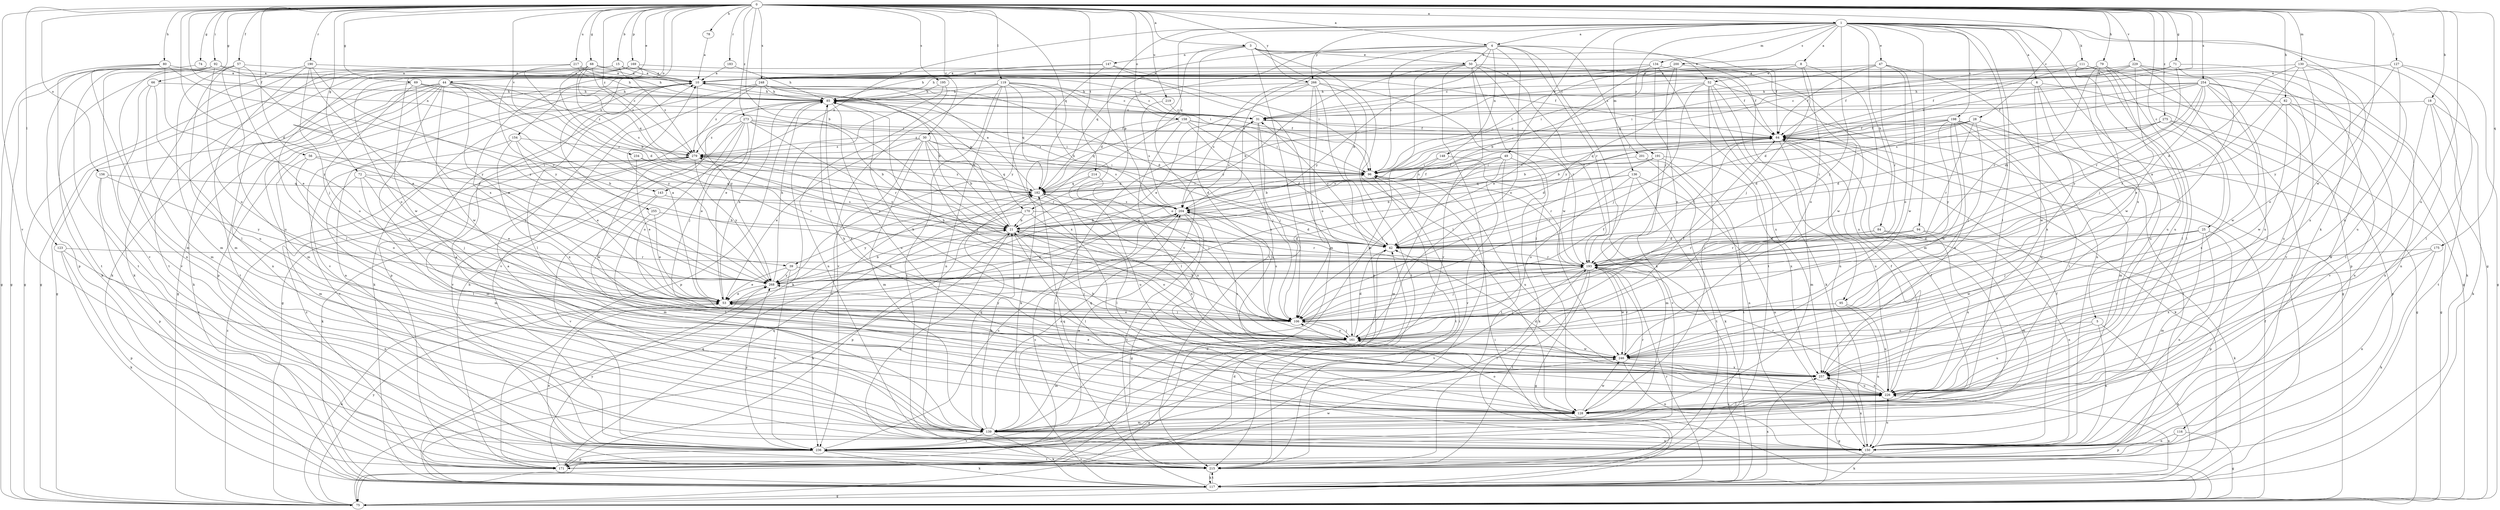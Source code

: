 strict digraph  {
0;
1;
3;
4;
5;
6;
8;
10;
15;
18;
21;
25;
28;
30;
31;
39;
42;
44;
47;
49;
50;
52;
53;
56;
57;
64;
66;
68;
69;
71;
72;
74;
75;
78;
79;
80;
82;
84;
85;
92;
94;
95;
96;
106;
111;
116;
117;
119;
123;
127;
128;
130;
134;
136;
139;
143;
147;
148;
150;
154;
156;
158;
161;
169;
170;
171;
175;
182;
183;
190;
191;
193;
195;
198;
200;
201;
204;
214;
215;
217;
219;
226;
229;
234;
236;
246;
248;
254;
255;
257;
266;
268;
273;
275;
279;
0 -> 1  [label=a];
0 -> 3  [label=a];
0 -> 4  [label=a];
0 -> 15  [label=b];
0 -> 18  [label=b];
0 -> 21  [label=b];
0 -> 25  [label=c];
0 -> 28  [label=c];
0 -> 30  [label=c];
0 -> 39  [label=d];
0 -> 44  [label=e];
0 -> 56  [label=f];
0 -> 57  [label=f];
0 -> 64  [label=f];
0 -> 66  [label=g];
0 -> 68  [label=g];
0 -> 69  [label=g];
0 -> 71  [label=g];
0 -> 72  [label=g];
0 -> 74  [label=g];
0 -> 78  [label=h];
0 -> 79  [label=h];
0 -> 80  [label=h];
0 -> 82  [label=h];
0 -> 92  [label=i];
0 -> 119  [label=l];
0 -> 123  [label=l];
0 -> 127  [label=l];
0 -> 130  [label=m];
0 -> 143  [label=n];
0 -> 154  [label=o];
0 -> 156  [label=o];
0 -> 158  [label=o];
0 -> 169  [label=p];
0 -> 175  [label=q];
0 -> 182  [label=q];
0 -> 183  [label=r];
0 -> 190  [label=r];
0 -> 195  [label=s];
0 -> 214  [label=t];
0 -> 217  [label=u];
0 -> 219  [label=u];
0 -> 226  [label=u];
0 -> 229  [label=v];
0 -> 234  [label=v];
0 -> 236  [label=v];
0 -> 246  [label=w];
0 -> 248  [label=x];
0 -> 254  [label=x];
0 -> 255  [label=x];
0 -> 266  [label=y];
0 -> 273  [label=z];
0 -> 275  [label=z];
0 -> 279  [label=z];
1 -> 4  [label=a];
1 -> 5  [label=a];
1 -> 6  [label=a];
1 -> 8  [label=a];
1 -> 39  [label=d];
1 -> 47  [label=e];
1 -> 49  [label=e];
1 -> 75  [label=g];
1 -> 84  [label=h];
1 -> 94  [label=i];
1 -> 95  [label=i];
1 -> 106  [label=j];
1 -> 111  [label=k];
1 -> 116  [label=k];
1 -> 128  [label=l];
1 -> 134  [label=m];
1 -> 136  [label=m];
1 -> 143  [label=n];
1 -> 182  [label=q];
1 -> 191  [label=r];
1 -> 198  [label=s];
1 -> 200  [label=s];
1 -> 257  [label=x];
1 -> 266  [label=y];
3 -> 42  [label=d];
3 -> 50  [label=e];
3 -> 64  [label=f];
3 -> 95  [label=i];
3 -> 106  [label=j];
3 -> 128  [label=l];
3 -> 147  [label=n];
3 -> 215  [label=t];
3 -> 236  [label=v];
4 -> 50  [label=e];
4 -> 52  [label=e];
4 -> 96  [label=i];
4 -> 117  [label=k];
4 -> 148  [label=n];
4 -> 161  [label=o];
4 -> 170  [label=p];
4 -> 182  [label=q];
4 -> 193  [label=r];
4 -> 201  [label=s];
4 -> 204  [label=s];
4 -> 268  [label=y];
5 -> 117  [label=k];
5 -> 150  [label=n];
5 -> 161  [label=o];
5 -> 226  [label=u];
6 -> 85  [label=h];
6 -> 215  [label=t];
6 -> 226  [label=u];
6 -> 246  [label=w];
6 -> 257  [label=x];
8 -> 21  [label=b];
8 -> 52  [label=e];
8 -> 96  [label=i];
8 -> 106  [label=j];
8 -> 139  [label=m];
8 -> 161  [label=o];
10 -> 85  [label=h];
10 -> 96  [label=i];
10 -> 117  [label=k];
10 -> 128  [label=l];
10 -> 170  [label=p];
10 -> 171  [label=p];
10 -> 236  [label=v];
10 -> 268  [label=y];
15 -> 10  [label=a];
15 -> 31  [label=c];
15 -> 75  [label=g];
15 -> 117  [label=k];
15 -> 279  [label=z];
18 -> 31  [label=c];
18 -> 117  [label=k];
18 -> 128  [label=l];
18 -> 150  [label=n];
18 -> 215  [label=t];
21 -> 42  [label=d];
21 -> 85  [label=h];
21 -> 117  [label=k];
21 -> 128  [label=l];
21 -> 161  [label=o];
21 -> 193  [label=r];
25 -> 42  [label=d];
25 -> 106  [label=j];
25 -> 139  [label=m];
25 -> 150  [label=n];
25 -> 171  [label=p];
25 -> 246  [label=w];
28 -> 21  [label=b];
28 -> 42  [label=d];
28 -> 64  [label=f];
28 -> 96  [label=i];
28 -> 106  [label=j];
28 -> 139  [label=m];
28 -> 193  [label=r];
30 -> 21  [label=b];
30 -> 42  [label=d];
30 -> 53  [label=e];
30 -> 106  [label=j];
30 -> 139  [label=m];
30 -> 193  [label=r];
30 -> 204  [label=s];
30 -> 236  [label=v];
30 -> 279  [label=z];
31 -> 64  [label=f];
31 -> 106  [label=j];
31 -> 204  [label=s];
31 -> 226  [label=u];
39 -> 53  [label=e];
39 -> 106  [label=j];
39 -> 236  [label=v];
39 -> 268  [label=y];
42 -> 31  [label=c];
42 -> 193  [label=r];
42 -> 204  [label=s];
42 -> 279  [label=z];
44 -> 53  [label=e];
44 -> 75  [label=g];
44 -> 85  [label=h];
44 -> 117  [label=k];
44 -> 139  [label=m];
44 -> 150  [label=n];
44 -> 193  [label=r];
44 -> 215  [label=t];
44 -> 226  [label=u];
44 -> 246  [label=w];
44 -> 268  [label=y];
44 -> 279  [label=z];
47 -> 10  [label=a];
47 -> 64  [label=f];
47 -> 96  [label=i];
47 -> 150  [label=n];
47 -> 161  [label=o];
47 -> 193  [label=r];
47 -> 246  [label=w];
49 -> 21  [label=b];
49 -> 96  [label=i];
49 -> 117  [label=k];
49 -> 139  [label=m];
49 -> 215  [label=t];
49 -> 236  [label=v];
50 -> 10  [label=a];
50 -> 64  [label=f];
50 -> 128  [label=l];
50 -> 139  [label=m];
50 -> 193  [label=r];
50 -> 215  [label=t];
50 -> 236  [label=v];
50 -> 246  [label=w];
50 -> 268  [label=y];
52 -> 21  [label=b];
52 -> 75  [label=g];
52 -> 85  [label=h];
52 -> 106  [label=j];
52 -> 117  [label=k];
52 -> 128  [label=l];
52 -> 150  [label=n];
52 -> 257  [label=x];
53 -> 10  [label=a];
53 -> 21  [label=b];
53 -> 85  [label=h];
53 -> 106  [label=j];
56 -> 96  [label=i];
56 -> 139  [label=m];
56 -> 161  [label=o];
56 -> 268  [label=y];
57 -> 10  [label=a];
57 -> 53  [label=e];
57 -> 117  [label=k];
57 -> 128  [label=l];
57 -> 139  [label=m];
57 -> 226  [label=u];
57 -> 268  [label=y];
64 -> 31  [label=c];
64 -> 42  [label=d];
64 -> 117  [label=k];
64 -> 139  [label=m];
64 -> 204  [label=s];
64 -> 226  [label=u];
64 -> 279  [label=z];
66 -> 85  [label=h];
66 -> 139  [label=m];
66 -> 226  [label=u];
66 -> 236  [label=v];
68 -> 10  [label=a];
68 -> 21  [label=b];
68 -> 42  [label=d];
68 -> 64  [label=f];
68 -> 182  [label=q];
68 -> 204  [label=s];
68 -> 215  [label=t];
68 -> 279  [label=z];
69 -> 31  [label=c];
69 -> 75  [label=g];
69 -> 85  [label=h];
69 -> 96  [label=i];
69 -> 161  [label=o];
69 -> 268  [label=y];
71 -> 10  [label=a];
71 -> 31  [label=c];
71 -> 64  [label=f];
71 -> 117  [label=k];
71 -> 161  [label=o];
71 -> 193  [label=r];
72 -> 53  [label=e];
72 -> 106  [label=j];
72 -> 128  [label=l];
72 -> 139  [label=m];
72 -> 182  [label=q];
74 -> 10  [label=a];
74 -> 75  [label=g];
75 -> 42  [label=d];
75 -> 53  [label=e];
75 -> 64  [label=f];
75 -> 96  [label=i];
75 -> 182  [label=q];
75 -> 268  [label=y];
75 -> 279  [label=z];
78 -> 10  [label=a];
79 -> 10  [label=a];
79 -> 96  [label=i];
79 -> 128  [label=l];
79 -> 171  [label=p];
79 -> 193  [label=r];
79 -> 226  [label=u];
79 -> 246  [label=w];
80 -> 10  [label=a];
80 -> 75  [label=g];
80 -> 150  [label=n];
80 -> 193  [label=r];
80 -> 215  [label=t];
80 -> 268  [label=y];
82 -> 31  [label=c];
82 -> 150  [label=n];
82 -> 193  [label=r];
82 -> 236  [label=v];
82 -> 246  [label=w];
84 -> 42  [label=d];
84 -> 139  [label=m];
84 -> 150  [label=n];
84 -> 193  [label=r];
85 -> 31  [label=c];
85 -> 75  [label=g];
85 -> 171  [label=p];
85 -> 226  [label=u];
85 -> 257  [label=x];
92 -> 10  [label=a];
92 -> 85  [label=h];
92 -> 139  [label=m];
92 -> 161  [label=o];
92 -> 171  [label=p];
92 -> 215  [label=t];
92 -> 236  [label=v];
94 -> 42  [label=d];
94 -> 117  [label=k];
94 -> 193  [label=r];
94 -> 226  [label=u];
95 -> 106  [label=j];
95 -> 150  [label=n];
95 -> 226  [label=u];
96 -> 182  [label=q];
96 -> 215  [label=t];
96 -> 226  [label=u];
106 -> 21  [label=b];
106 -> 53  [label=e];
106 -> 64  [label=f];
106 -> 161  [label=o];
106 -> 193  [label=r];
106 -> 204  [label=s];
106 -> 268  [label=y];
111 -> 10  [label=a];
111 -> 42  [label=d];
111 -> 75  [label=g];
111 -> 128  [label=l];
111 -> 226  [label=u];
116 -> 75  [label=g];
116 -> 150  [label=n];
116 -> 171  [label=p];
117 -> 31  [label=c];
117 -> 75  [label=g];
117 -> 193  [label=r];
117 -> 215  [label=t];
117 -> 226  [label=u];
117 -> 257  [label=x];
119 -> 31  [label=c];
119 -> 85  [label=h];
119 -> 150  [label=n];
119 -> 161  [label=o];
119 -> 182  [label=q];
119 -> 215  [label=t];
119 -> 236  [label=v];
119 -> 246  [label=w];
119 -> 257  [label=x];
123 -> 117  [label=k];
123 -> 150  [label=n];
123 -> 171  [label=p];
123 -> 193  [label=r];
127 -> 10  [label=a];
127 -> 75  [label=g];
127 -> 128  [label=l];
127 -> 161  [label=o];
127 -> 257  [label=x];
128 -> 64  [label=f];
128 -> 139  [label=m];
128 -> 161  [label=o];
128 -> 182  [label=q];
128 -> 193  [label=r];
128 -> 226  [label=u];
128 -> 246  [label=w];
130 -> 10  [label=a];
130 -> 42  [label=d];
130 -> 193  [label=r];
130 -> 226  [label=u];
130 -> 257  [label=x];
130 -> 268  [label=y];
134 -> 10  [label=a];
134 -> 31  [label=c];
134 -> 53  [label=e];
134 -> 161  [label=o];
134 -> 215  [label=t];
134 -> 226  [label=u];
136 -> 21  [label=b];
136 -> 139  [label=m];
136 -> 150  [label=n];
136 -> 161  [label=o];
136 -> 182  [label=q];
136 -> 215  [label=t];
139 -> 10  [label=a];
139 -> 21  [label=b];
139 -> 117  [label=k];
139 -> 150  [label=n];
139 -> 182  [label=q];
139 -> 204  [label=s];
139 -> 236  [label=v];
143 -> 139  [label=m];
143 -> 204  [label=s];
143 -> 236  [label=v];
147 -> 10  [label=a];
147 -> 64  [label=f];
147 -> 85  [label=h];
147 -> 139  [label=m];
147 -> 268  [label=y];
148 -> 96  [label=i];
148 -> 106  [label=j];
148 -> 193  [label=r];
150 -> 10  [label=a];
150 -> 64  [label=f];
150 -> 117  [label=k];
150 -> 182  [label=q];
150 -> 226  [label=u];
150 -> 257  [label=x];
154 -> 21  [label=b];
154 -> 53  [label=e];
154 -> 236  [label=v];
154 -> 257  [label=x];
154 -> 279  [label=z];
156 -> 171  [label=p];
156 -> 182  [label=q];
156 -> 236  [label=v];
156 -> 268  [label=y];
158 -> 42  [label=d];
158 -> 64  [label=f];
158 -> 96  [label=i];
158 -> 106  [label=j];
158 -> 117  [label=k];
158 -> 128  [label=l];
158 -> 182  [label=q];
161 -> 42  [label=d];
161 -> 64  [label=f];
161 -> 75  [label=g];
161 -> 85  [label=h];
161 -> 106  [label=j];
161 -> 139  [label=m];
161 -> 246  [label=w];
169 -> 10  [label=a];
169 -> 96  [label=i];
169 -> 128  [label=l];
169 -> 161  [label=o];
169 -> 246  [label=w];
169 -> 106  [label=x];
170 -> 21  [label=b];
170 -> 161  [label=o];
170 -> 171  [label=p];
170 -> 257  [label=x];
170 -> 268  [label=y];
171 -> 85  [label=h];
171 -> 182  [label=q];
171 -> 204  [label=s];
171 -> 246  [label=w];
171 -> 268  [label=y];
171 -> 279  [label=z];
175 -> 117  [label=k];
175 -> 150  [label=n];
175 -> 193  [label=r];
175 -> 257  [label=x];
182 -> 10  [label=a];
182 -> 96  [label=i];
182 -> 128  [label=l];
182 -> 204  [label=s];
182 -> 279  [label=z];
183 -> 10  [label=a];
183 -> 85  [label=h];
190 -> 10  [label=a];
190 -> 53  [label=e];
190 -> 106  [label=j];
190 -> 117  [label=k];
190 -> 139  [label=m];
190 -> 268  [label=y];
191 -> 96  [label=i];
191 -> 106  [label=j];
191 -> 204  [label=s];
191 -> 215  [label=t];
191 -> 236  [label=v];
191 -> 257  [label=x];
193 -> 64  [label=f];
193 -> 75  [label=g];
193 -> 96  [label=i];
193 -> 106  [label=j];
193 -> 215  [label=t];
193 -> 236  [label=v];
193 -> 246  [label=w];
193 -> 268  [label=y];
193 -> 279  [label=z];
195 -> 85  [label=h];
195 -> 117  [label=k];
195 -> 150  [label=n];
198 -> 21  [label=b];
198 -> 64  [label=f];
198 -> 75  [label=g];
198 -> 128  [label=l];
198 -> 215  [label=t];
198 -> 226  [label=u];
198 -> 246  [label=w];
198 -> 257  [label=x];
198 -> 268  [label=y];
198 -> 279  [label=z];
200 -> 10  [label=a];
200 -> 85  [label=h];
200 -> 193  [label=r];
200 -> 246  [label=w];
200 -> 268  [label=y];
201 -> 96  [label=i];
201 -> 117  [label=k];
201 -> 150  [label=n];
204 -> 21  [label=b];
204 -> 42  [label=d];
204 -> 53  [label=e];
204 -> 64  [label=f];
204 -> 75  [label=g];
204 -> 85  [label=h];
204 -> 215  [label=t];
214 -> 106  [label=j];
214 -> 182  [label=q];
214 -> 226  [label=u];
215 -> 10  [label=a];
215 -> 21  [label=b];
215 -> 53  [label=e];
215 -> 96  [label=i];
215 -> 117  [label=k];
215 -> 236  [label=v];
217 -> 10  [label=a];
217 -> 75  [label=g];
217 -> 85  [label=h];
217 -> 96  [label=i];
217 -> 268  [label=y];
219 -> 31  [label=c];
219 -> 204  [label=s];
226 -> 42  [label=d];
226 -> 64  [label=f];
226 -> 128  [label=l];
226 -> 193  [label=r];
226 -> 257  [label=x];
229 -> 10  [label=a];
229 -> 64  [label=f];
229 -> 106  [label=j];
229 -> 128  [label=l];
229 -> 150  [label=n];
229 -> 182  [label=q];
229 -> 236  [label=v];
234 -> 53  [label=e];
234 -> 96  [label=i];
234 -> 193  [label=r];
236 -> 42  [label=d];
236 -> 117  [label=k];
236 -> 171  [label=p];
236 -> 193  [label=r];
236 -> 204  [label=s];
236 -> 215  [label=t];
236 -> 268  [label=y];
246 -> 21  [label=b];
246 -> 53  [label=e];
246 -> 85  [label=h];
246 -> 150  [label=n];
246 -> 193  [label=r];
246 -> 257  [label=x];
248 -> 21  [label=b];
248 -> 31  [label=c];
248 -> 42  [label=d];
248 -> 53  [label=e];
248 -> 85  [label=h];
248 -> 171  [label=p];
248 -> 236  [label=v];
248 -> 279  [label=z];
254 -> 31  [label=c];
254 -> 42  [label=d];
254 -> 53  [label=e];
254 -> 64  [label=f];
254 -> 85  [label=h];
254 -> 150  [label=n];
254 -> 204  [label=s];
254 -> 226  [label=u];
254 -> 246  [label=w];
254 -> 257  [label=x];
254 -> 268  [label=y];
255 -> 21  [label=b];
255 -> 53  [label=e];
255 -> 128  [label=l];
257 -> 53  [label=e];
257 -> 75  [label=g];
257 -> 85  [label=h];
257 -> 106  [label=j];
257 -> 204  [label=s];
257 -> 226  [label=u];
266 -> 53  [label=e];
266 -> 85  [label=h];
266 -> 106  [label=j];
266 -> 161  [label=o];
266 -> 171  [label=p];
266 -> 193  [label=r];
266 -> 204  [label=s];
266 -> 215  [label=t];
268 -> 21  [label=b];
268 -> 53  [label=e];
268 -> 85  [label=h];
273 -> 21  [label=b];
273 -> 53  [label=e];
273 -> 64  [label=f];
273 -> 96  [label=i];
273 -> 106  [label=j];
273 -> 161  [label=o];
273 -> 193  [label=r];
273 -> 236  [label=v];
273 -> 279  [label=z];
275 -> 42  [label=d];
275 -> 64  [label=f];
275 -> 75  [label=g];
275 -> 171  [label=p];
275 -> 182  [label=q];
275 -> 257  [label=x];
279 -> 96  [label=i];
279 -> 117  [label=k];
279 -> 139  [label=m];
279 -> 182  [label=q];
279 -> 246  [label=w];
279 -> 268  [label=y];
}
